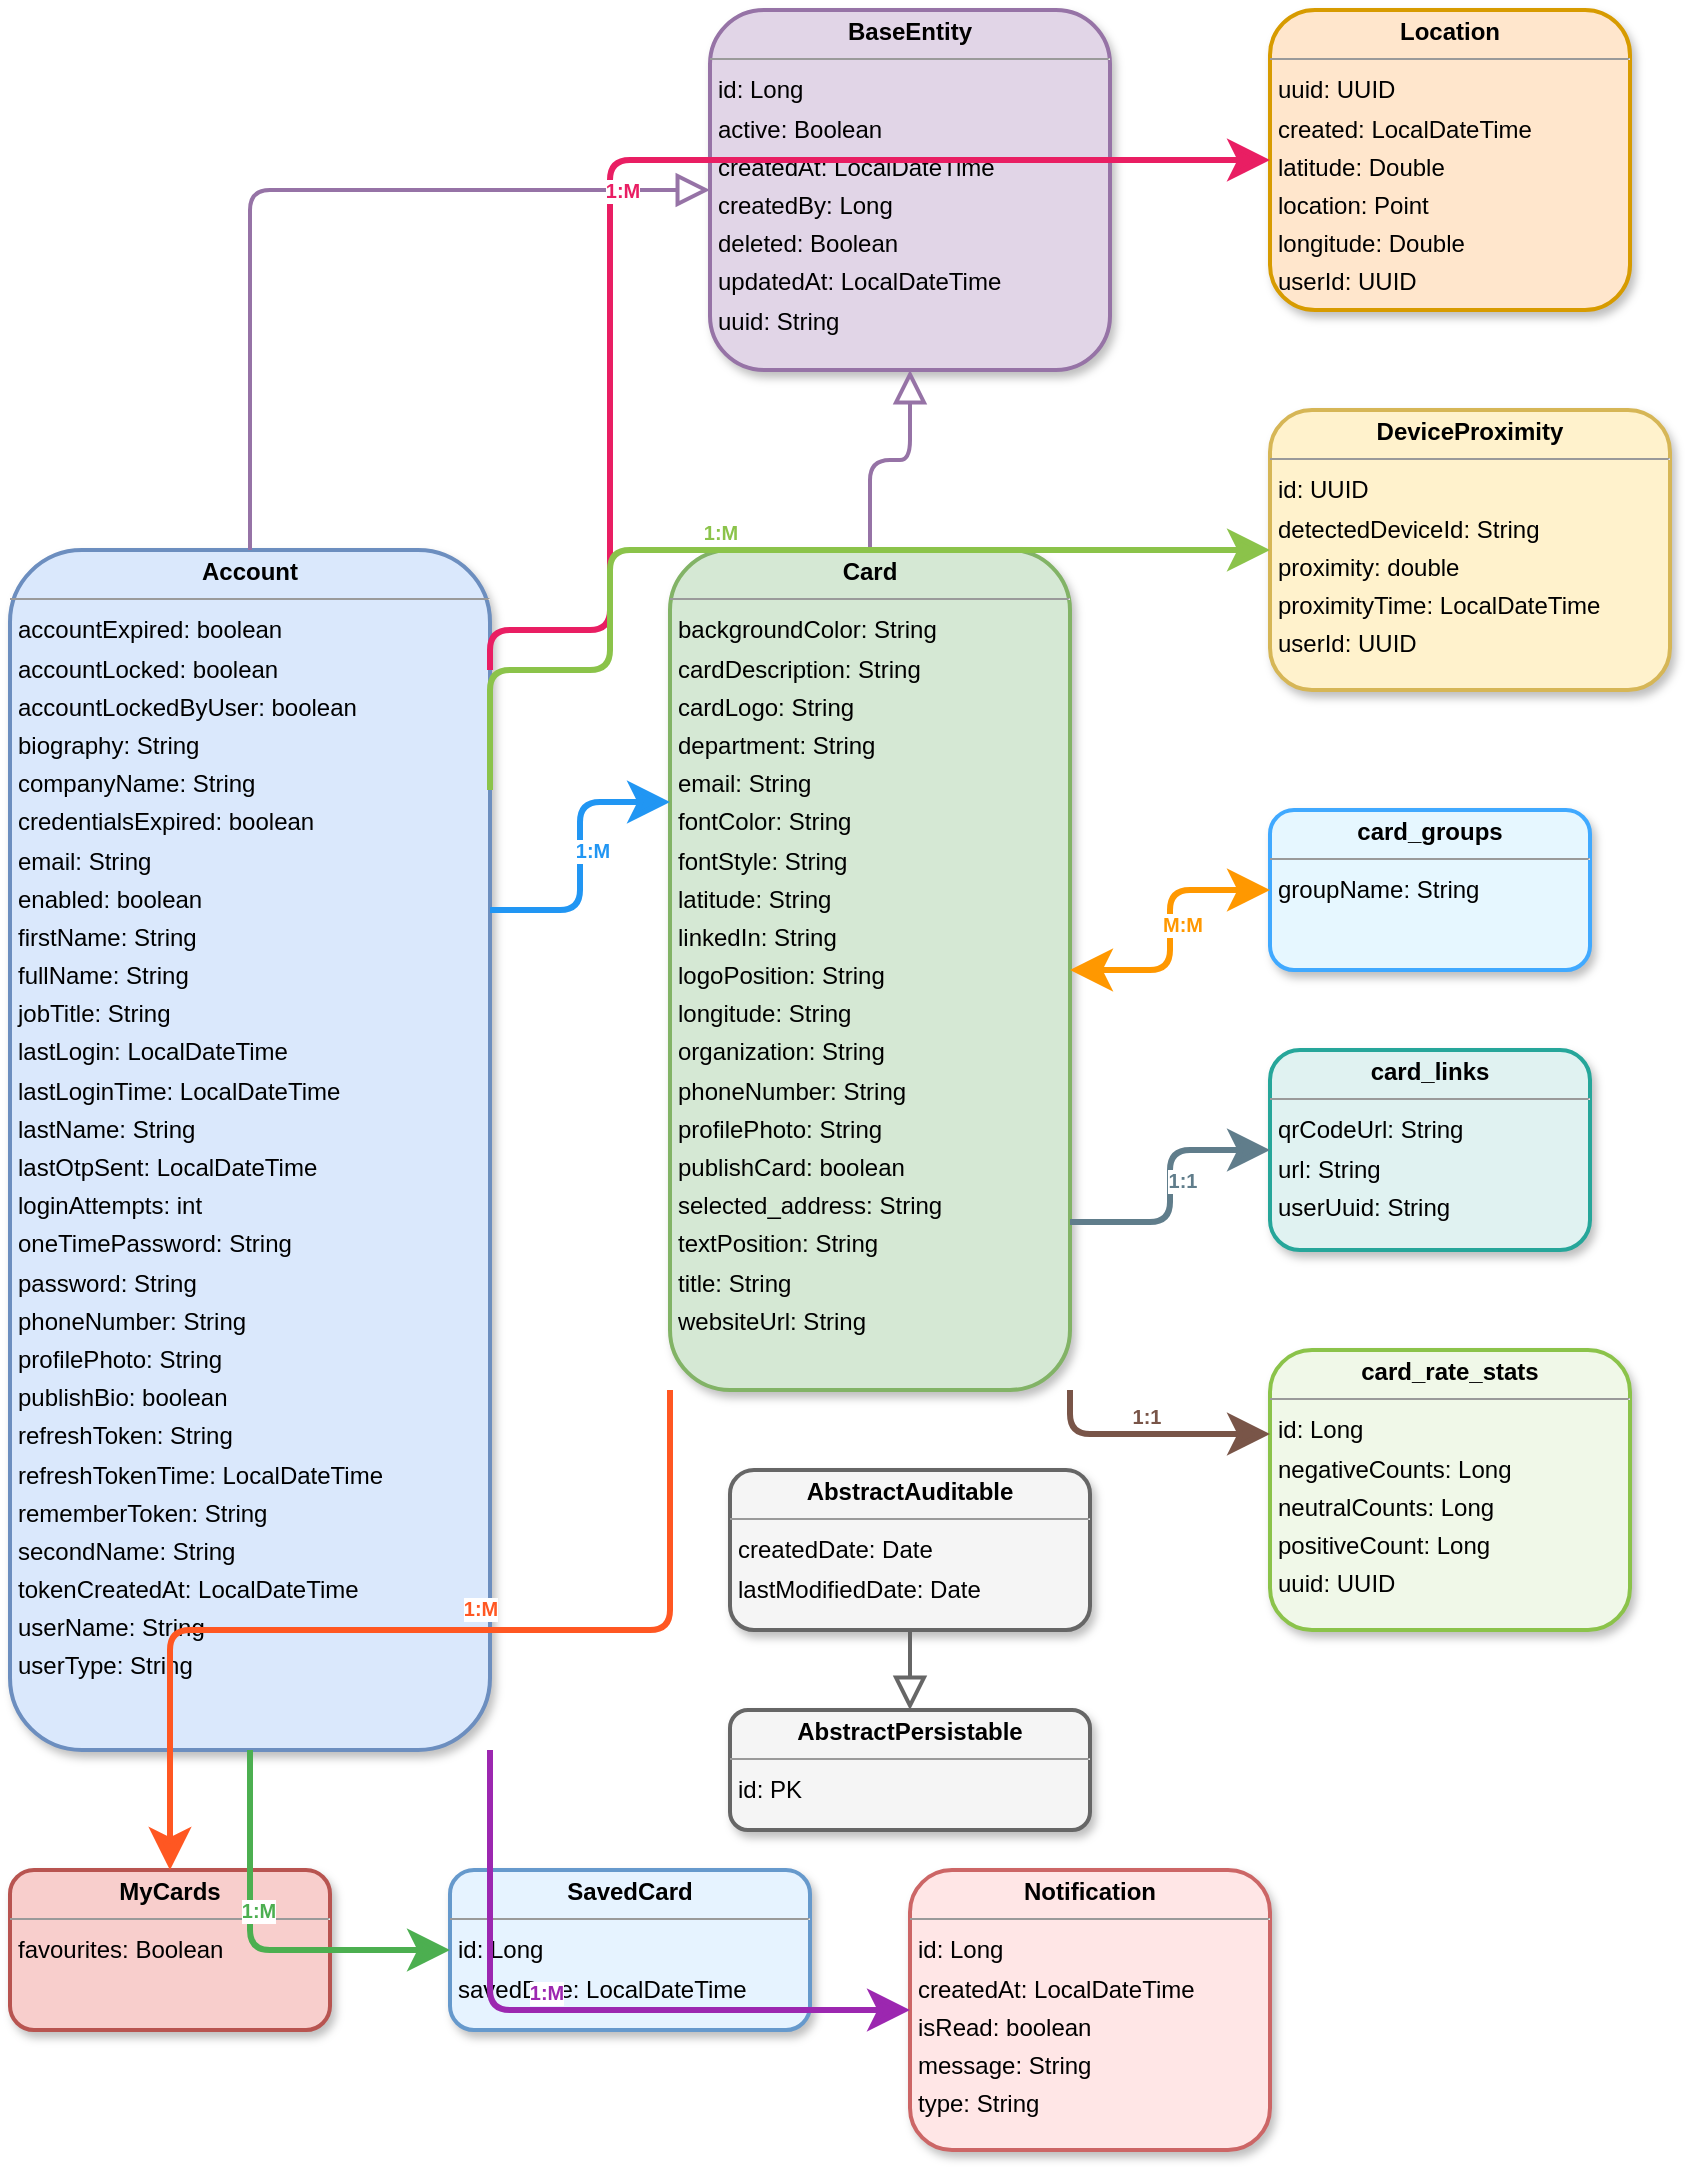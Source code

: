 <mxfile>
    <diagram id="DGs1Are1VR64PZLGCZHP" name="Page-1">
        <mxGraphModel dx="1092" dy="852" grid="1" gridSize="10" guides="1" tooltips="1" connect="1" arrows="1" fold="1" page="0" pageScale="1" pageWidth="850" pageHeight="1100" background="none" math="0" shadow="0">
            <root>
                <mxCell id="0"/>
                <mxCell id="1" parent="0"/>
                <mxCell id="node1" value="&lt;p style=&quot;margin:0px;margin-top:4px;text-align:center;&quot;&gt;&lt;b&gt;BaseEntity&lt;/b&gt;&lt;/p&gt;&lt;hr size=&quot;1&quot;/&gt;&lt;p style=&quot;margin:0 0 0 4px;line-height:1.6;&quot;&gt; id:  Long &lt;br/&gt; active:  Boolean &lt;br/&gt; createdAt:  LocalDateTime &lt;br/&gt; createdBy:  Long &lt;br/&gt; deleted:  Boolean &lt;br/&gt; updatedAt:  LocalDateTime &lt;br/&gt; uuid:  String &lt;/p&gt;" style="verticalAlign=top;align=left;overflow=fill;fontSize=12;fontFamily=Helvetica;html=1;rounded=1;shadow=1;comic=0;labelBackgroundColor=none;strokeWidth=2;fillColor=#E1D5E7;strokeColor=#9673A6;fontColor=#000000;" parent="1" vertex="1">
                    <mxGeometry x="400" y="50" width="200" height="180" as="geometry"/>
                </mxCell>
                <mxCell id="node8" value="&lt;p style=&quot;margin:0px;margin-top:4px;text-align:center;&quot;&gt;&lt;b&gt;Account&lt;/b&gt;&lt;/p&gt;&lt;hr size=&quot;1&quot;/&gt;&lt;p style=&quot;margin:0 0 0 4px;line-height:1.6;&quot;&gt; accountExpired:  boolean &lt;br/&gt; accountLocked:  boolean &lt;br/&gt; accountLockedByUser:  boolean &lt;br/&gt; biography:  String &lt;br/&gt; companyName:  String &lt;br/&gt; credentialsExpired:  boolean &lt;br/&gt; email:  String &lt;br/&gt; enabled:  boolean &lt;br/&gt; firstName:  String &lt;br/&gt; fullName:  String &lt;br/&gt; jobTitle:  String &lt;br/&gt; lastLogin:  LocalDateTime &lt;br/&gt; lastLoginTime:  LocalDateTime &lt;br/&gt; lastName:  String &lt;br/&gt; lastOtpSent:  LocalDateTime &lt;br/&gt; loginAttempts:  int &lt;br/&gt; oneTimePassword:  String &lt;br/&gt; password:  String &lt;br/&gt; phoneNumber:  String &lt;br/&gt; profilePhoto:  String &lt;br/&gt; publishBio:  boolean &lt;br/&gt; refreshToken:  String &lt;br/&gt; refreshTokenTime:  LocalDateTime &lt;br/&gt; rememberToken:  String &lt;br/&gt; secondName:  String &lt;br/&gt; tokenCreatedAt:  LocalDateTime &lt;br/&gt; userName:  String &lt;br/&gt; userType:  String &lt;/p&gt;" style="verticalAlign=top;align=left;overflow=fill;fontSize=12;fontFamily=Helvetica;html=1;rounded=1;shadow=1;comic=0;labelBackgroundColor=none;strokeWidth=2;fillColor=#DAE8FC;strokeColor=#6C8EBF;fontColor=#000000;" parent="1" vertex="1">
                    <mxGeometry x="50" y="320" width="240" height="600" as="geometry"/>
                </mxCell>
                <mxCell id="node12" value="&lt;p style=&quot;margin:0px;margin-top:4px;text-align:center;&quot;&gt;&lt;b&gt;Card&lt;/b&gt;&lt;/p&gt;&lt;hr size=&quot;1&quot;/&gt;&lt;p style=&quot;margin:0 0 0 4px;line-height:1.6;&quot;&gt; backgroundColor:  String &lt;br/&gt; cardDescription:  String &lt;br/&gt; cardLogo:  String &lt;br/&gt; department:  String &lt;br/&gt; email:  String &lt;br/&gt; fontColor:  String &lt;br/&gt; fontStyle:  String &lt;br/&gt; latitude:  String &lt;br/&gt; linkedIn:  String &lt;br/&gt; logoPosition:  String &lt;br/&gt; longitude:  String &lt;br/&gt; organization:  String &lt;br/&gt; phoneNumber:  String &lt;br/&gt; profilePhoto:  String &lt;br/&gt; publishCard:  boolean &lt;br/&gt; selected_address:  String &lt;br/&gt; textPosition:  String &lt;br/&gt; title:  String &lt;br/&gt; websiteUrl:  String &lt;/p&gt;" style="verticalAlign=top;align=left;overflow=fill;fontSize=12;fontFamily=Helvetica;html=1;rounded=1;shadow=1;comic=0;labelBackgroundColor=none;strokeWidth=2;fillColor=#D5E8D4;strokeColor=#82B366;fontColor=#000000;" parent="1" vertex="1">
                    <mxGeometry x="380" y="320" width="200" height="420" as="geometry"/>
                </mxCell>
                <mxCell id="node0" value="&lt;p style=&quot;margin:0px;margin-top:4px;text-align:center;&quot;&gt;&lt;b&gt;Location&lt;/b&gt;&lt;/p&gt;&lt;hr size=&quot;1&quot;/&gt;&lt;p style=&quot;margin:0 0 0 4px;line-height:1.6;&quot;&gt; uuid:  UUID &lt;br/&gt; created:  LocalDateTime &lt;br/&gt; latitude:  Double &lt;br/&gt; location:  Point &lt;br/&gt; longitude:  Double &lt;br/&gt; userId:  UUID &lt;/p&gt;" style="verticalAlign=top;align=left;overflow=fill;fontSize=12;fontFamily=Helvetica;html=1;rounded=1;shadow=1;comic=0;labelBackgroundColor=none;strokeWidth=2;fillColor=#FFE6CC;strokeColor=#D79B00;fontColor=#000000;" parent="1" vertex="1">
                    <mxGeometry x="680" y="50" width="180" height="150" as="geometry"/>
                </mxCell>
                <mxCell id="node6" value="&lt;p style=&quot;margin:0px;margin-top:4px;text-align:center;&quot;&gt;&lt;b&gt;DeviceProximity&lt;/b&gt;&lt;/p&gt;&lt;hr size=&quot;1&quot;/&gt;&lt;p style=&quot;margin:0 0 0 4px;line-height:1.6;&quot;&gt; id:  UUID &lt;br/&gt; detectedDeviceId:  String &lt;br/&gt; proximity:  double &lt;br/&gt; proximityTime:  LocalDateTime &lt;br/&gt; userId:  UUID &lt;/p&gt;" style="verticalAlign=top;align=left;overflow=fill;fontSize=12;fontFamily=Helvetica;html=1;rounded=1;shadow=1;comic=0;labelBackgroundColor=none;strokeWidth=2;fillColor=#FFF2CC;strokeColor=#D6B656;fontColor=#000000;" parent="1" vertex="1">
                    <mxGeometry x="680" y="250" width="200" height="140" as="geometry"/>
                </mxCell>
                <mxCell id="node2" value="&lt;p style=&quot;margin:0px;margin-top:4px;text-align:center;&quot;&gt;&lt;b&gt;MyCards&lt;/b&gt;&lt;/p&gt;&lt;hr size=&quot;1&quot;/&gt;&lt;p style=&quot;margin:0 0 0 4px;line-height:1.6;&quot;&gt; favourites:  Boolean &lt;/p&gt;" style="verticalAlign=top;align=left;overflow=fill;fontSize=12;fontFamily=Helvetica;html=1;rounded=1;shadow=1;comic=0;labelBackgroundColor=none;strokeWidth=2;fillColor=#F8CECC;strokeColor=#B85450;fontColor=#000000;" parent="1" vertex="1">
                    <mxGeometry x="50" y="980" width="160" height="80" as="geometry"/>
                </mxCell>
                <mxCell id="node11" value="&lt;p style=&quot;margin:0px;margin-top:4px;text-align:center;&quot;&gt;&lt;b&gt;SavedCard&lt;/b&gt;&lt;/p&gt;&lt;hr size=&quot;1&quot;/&gt;&lt;p style=&quot;margin:0 0 0 4px;line-height:1.6;&quot;&gt; id:  Long &lt;br/&gt; savedDate:  LocalDateTime &lt;/p&gt;" style="verticalAlign=top;align=left;overflow=fill;fontSize=12;fontFamily=Helvetica;html=1;rounded=1;shadow=1;comic=0;labelBackgroundColor=none;strokeWidth=2;fillColor=#E6F3FF;strokeColor=#6699CC;fontColor=#000000;" parent="1" vertex="1">
                    <mxGeometry x="270" y="980" width="180" height="80" as="geometry"/>
                </mxCell>
                <mxCell id="node7" value="&lt;p style=&quot;margin:0px;margin-top:4px;text-align:center;&quot;&gt;&lt;b&gt;Notification&lt;/b&gt;&lt;/p&gt;&lt;hr size=&quot;1&quot;/&gt;&lt;p style=&quot;margin:0 0 0 4px;line-height:1.6;&quot;&gt; id:  Long &lt;br/&gt; createdAt:  LocalDateTime &lt;br/&gt; isRead:  boolean &lt;br/&gt; message:  String &lt;br/&gt; type:  String &lt;/p&gt;" style="verticalAlign=top;align=left;overflow=fill;fontSize=12;fontFamily=Helvetica;html=1;rounded=1;shadow=1;comic=0;labelBackgroundColor=none;strokeWidth=2;fillColor=#FFE6E6;strokeColor=#CC6666;fontColor=#000000;" parent="1" vertex="1">
                    <mxGeometry x="500" y="980" width="180" height="140" as="geometry"/>
                </mxCell>
                <mxCell id="node10" value="&lt;p style=&quot;margin:0px;margin-top:4px;text-align:center;&quot;&gt;&lt;b&gt;card_groups&lt;/b&gt;&lt;/p&gt;&lt;hr size=&quot;1&quot;/&gt;&lt;p style=&quot;margin:0 0 0 4px;line-height:1.6;&quot;&gt; groupName:  String &lt;/p&gt;" style="verticalAlign=top;align=left;overflow=fill;fontSize=12;fontFamily=Helvetica;html=1;rounded=1;shadow=1;comic=0;labelBackgroundColor=none;strokeWidth=2;fillColor=#E6F7FF;strokeColor=#40A9FF;fontColor=#000000;" parent="1" vertex="1">
                    <mxGeometry x="680" y="450" width="160" height="80" as="geometry"/>
                </mxCell>
                <mxCell id="node3" value="&lt;p style=&quot;margin:0px;margin-top:4px;text-align:center;&quot;&gt;&lt;b&gt;card_links&lt;/b&gt;&lt;/p&gt;&lt;hr size=&quot;1&quot;/&gt;&lt;p style=&quot;margin:0 0 0 4px;line-height:1.6;&quot;&gt; qrCodeUrl:  String &lt;br/&gt; url:  String &lt;br/&gt; userUuid:  String &lt;/p&gt;" style="verticalAlign=top;align=left;overflow=fill;fontSize=12;fontFamily=Helvetica;html=1;rounded=1;shadow=1;comic=0;labelBackgroundColor=none;strokeWidth=2;fillColor=#E0F2F1;strokeColor=#26A69A;fontColor=#000000;" parent="1" vertex="1">
                    <mxGeometry x="680" y="570" width="160" height="100" as="geometry"/>
                </mxCell>
                <mxCell id="node9" value="&lt;p style=&quot;margin:0px;margin-top:4px;text-align:center;&quot;&gt;&lt;b&gt;card_rate_stats&lt;/b&gt;&lt;/p&gt;&lt;hr size=&quot;1&quot;/&gt;&lt;p style=&quot;margin:0 0 0 4px;line-height:1.6;&quot;&gt; id:  Long &lt;br/&gt; negativeCounts:  Long &lt;br/&gt; neutralCounts:  Long &lt;br/&gt; positiveCount:  Long &lt;br/&gt; uuid:  UUID &lt;/p&gt;" style="verticalAlign=top;align=left;overflow=fill;fontSize=12;fontFamily=Helvetica;html=1;rounded=1;shadow=1;comic=0;labelBackgroundColor=none;strokeWidth=2;fillColor=#F0F8E8;strokeColor=#8BC34A;fontColor=#000000;" parent="1" vertex="1">
                    <mxGeometry x="680" y="720" width="180" height="140" as="geometry"/>
                </mxCell>
                <mxCell id="node4" value="&lt;p style=&quot;margin:0px;margin-top:4px;text-align:center;&quot;&gt;&lt;b&gt;AbstractAuditable&lt;/b&gt;&lt;/p&gt;&lt;hr size=&quot;1&quot;/&gt;&lt;p style=&quot;margin:0 0 0 4px;line-height:1.6;&quot;&gt; createdDate:  Date &lt;br/&gt; lastModifiedDate:  Date &lt;/p&gt;" style="verticalAlign=top;align=left;overflow=fill;fontSize=12;fontFamily=Helvetica;html=1;rounded=1;shadow=1;comic=0;labelBackgroundColor=none;strokeWidth=2;fillColor=#F5F5F5;strokeColor=#666666;fontColor=#000000;" parent="1" vertex="1">
                    <mxGeometry x="410" y="780" width="180" height="80" as="geometry"/>
                </mxCell>
                <mxCell id="node5" value="&lt;p style=&quot;margin:0px;margin-top:4px;text-align:center;&quot;&gt;&lt;b&gt;AbstractPersistable&lt;/b&gt;&lt;/p&gt;&lt;hr size=&quot;1&quot;/&gt;&lt;p style=&quot;margin:0 0 0 4px;line-height:1.6;&quot;&gt; id:  PK &lt;/p&gt;" style="verticalAlign=top;align=left;overflow=fill;fontSize=12;fontFamily=Helvetica;html=1;rounded=1;shadow=1;comic=0;labelBackgroundColor=none;strokeWidth=2;fillColor=#F5F5F5;strokeColor=#666666;fontColor=#000000;" parent="1" vertex="1">
                    <mxGeometry x="410" y="900" width="180" height="60" as="geometry"/>
                </mxCell>
                <mxCell id="edge1" style="html=1;rounded=1;edgeStyle=orthogonalEdgeStyle;dashed=0;startArrow=none;endArrow=block;endSize=12;endFill=0;strokeColor=#666666;strokeWidth=2;exitX=0.5;exitY=1;exitDx=0;exitDy=0;entryX=0.5;entryY=0;entryDx=0;entryDy=0;" parent="1" source="node4" target="node5" edge="1">
                    <mxGeometry relative="1" as="geometry"/>
                </mxCell>
                <mxCell id="edge2" style="html=1;rounded=1;edgeStyle=orthogonalEdgeStyle;dashed=0;startArrow=none;endArrow=block;endSize=12;endFill=0;strokeColor=#9673A6;strokeWidth=2;exitX=0.5;exitY=0;exitDx=0;exitDy=0;entryX=0;entryY=0.5;entryDx=0;entryDy=0;" parent="1" source="node8" target="node1" edge="1">
                    <mxGeometry relative="1" as="geometry"/>
                </mxCell>
                <mxCell id="edge3" style="html=1;rounded=1;edgeStyle=orthogonalEdgeStyle;dashed=0;startArrow=none;endArrow=block;endSize=12;endFill=0;strokeColor=#9673A6;strokeWidth=2;exitX=0.5;exitY=0;exitDx=0;exitDy=0;entryX=0.5;entryY=1;entryDx=0;entryDy=0;" parent="1" source="node12" target="node1" edge="1">
                    <mxGeometry relative="1" as="geometry"/>
                </mxCell>
                <mxCell id="edge4" style="html=1;rounded=1;edgeStyle=orthogonalEdgeStyle;dashed=0;startArrow=none;endArrow=classic;endSize=12;strokeColor=#2196F3;strokeWidth=3;exitX=1;exitY=0.3;exitDx=0;exitDy=0;entryX=0;entryY=0.3;entryDx=0;entryDy=0;" parent="1" source="node8" target="node12" edge="1">
                    <mxGeometry relative="1" as="geometry"/>
                </mxCell>
                <mxCell id="edge4_label" value="1:M" style="edgeLabel;html=1;align=center;verticalAlign=middle;resizable=0;points=[];fontSize=10;fontStyle=1;fontColor=#2196F3;" parent="edge4" vertex="1" connectable="0">
                    <mxGeometry x="-0.1" y="-1" relative="1" as="geometry">
                        <mxPoint x="5" y="-10" as="offset"/>
                    </mxGeometry>
                </mxCell>
                <mxCell id="edge5" style="html=1;rounded=1;edgeStyle=orthogonalEdgeStyle;dashed=0;startArrow=none;endArrow=classic;endSize=12;strokeColor=#FF5722;strokeWidth=3;exitX=0;exitY=1;exitDx=0;exitDy=0;entryX=0.5;entryY=0;entryDx=0;entryDy=0;" parent="1" source="node12" target="node2" edge="1">
                    <mxGeometry relative="1" as="geometry"/>
                </mxCell>
                <mxCell id="edge5_label" value="1:M" style="edgeLabel;html=1;align=center;verticalAlign=middle;resizable=0;points=[];fontSize=10;fontStyle=1;fontColor=#FF5722;" parent="edge5" vertex="1" connectable="0">
                    <mxGeometry x="-0.1" y="-1" relative="1" as="geometry">
                        <mxPoint x="5" y="-10" as="offset"/>
                    </mxGeometry>
                </mxCell>
                <mxCell id="edge6" style="html=1;rounded=1;edgeStyle=orthogonalEdgeStyle;dashed=0;startArrow=none;endArrow=classic;endSize=12;strokeColor=#4CAF50;strokeWidth=3;exitX=0.5;exitY=1;exitDx=0;exitDy=0;entryX=0;entryY=0.5;entryDx=0;entryDy=0;" parent="1" source="node8" target="node11" edge="1">
                    <mxGeometry relative="1" as="geometry"/>
                </mxCell>
                <mxCell id="edge6_label" value="1:M" style="edgeLabel;html=1;align=center;verticalAlign=middle;resizable=0;points=[];fontSize=10;fontStyle=1;fontColor=#4CAF50;" parent="edge6" vertex="1" connectable="0">
                    <mxGeometry x="-0.1" y="-1" relative="1" as="geometry">
                        <mxPoint x="5" y="-10" as="offset"/>
                    </mxGeometry>
                </mxCell>
                <mxCell id="edge7" style="html=1;rounded=1;edgeStyle=orthogonalEdgeStyle;dashed=0;startArrow=none;endArrow=classic;endSize=12;strokeColor=#9C27B0;strokeWidth=3;exitX=1;exitY=1;exitDx=0;exitDy=0;entryX=0;entryY=0.5;entryDx=0;entryDy=0;" parent="1" source="node8" target="node7" edge="1">
                    <mxGeometry relative="1" as="geometry"/>
                </mxCell>
                <mxCell id="edge7_label" value="1:M" style="edgeLabel;html=1;align=center;verticalAlign=middle;resizable=0;points=[];fontSize=10;fontStyle=1;fontColor=#9C27B0;" parent="edge7" vertex="1" connectable="0">
                    <mxGeometry x="-0.1" y="-1" relative="1" as="geometry">
                        <mxPoint x="5" y="-10" as="offset"/>
                    </mxGeometry>
                </mxCell>
                <mxCell id="edge8" style="html=1;rounded=1;edgeStyle=orthogonalEdgeStyle;dashed=0;startArrow=classic;startSize=12;endArrow=classic;endSize=12;strokeColor=#FF9800;strokeWidth=3;exitX=1;exitY=0.5;exitDx=0;exitDy=0;entryX=0;entryY=0.5;entryDx=0;entryDy=0;" parent="1" source="node12" target="node10" edge="1">
                    <mxGeometry relative="1" as="geometry"/>
                </mxCell>
                <mxCell id="edge8_label" value="M:M" style="edgeLabel;html=1;align=center;verticalAlign=middle;resizable=0;points=[];fontSize=10;fontStyle=1;fontColor=#FF9800;" parent="edge8" vertex="1" connectable="0">
                    <mxGeometry x="-0.1" y="-1" relative="1" as="geometry">
                        <mxPoint x="5" y="-10" as="offset"/>
                    </mxGeometry>
                </mxCell>
                <mxCell id="edge9" style="html=1;rounded=1;edgeStyle=orthogonalEdgeStyle;dashed=0;startArrow=none;endArrow=classic;endSize=12;strokeColor=#607D8B;strokeWidth=3;exitX=1;exitY=0.8;exitDx=0;exitDy=0;entryX=0;entryY=0.5;entryDx=0;entryDy=0;" parent="1" source="node12" target="node3" edge="1">
                    <mxGeometry relative="1" as="geometry"/>
                </mxCell>
                <mxCell id="edge9_label" value="1:1" style="edgeLabel;html=1;align=center;verticalAlign=middle;resizable=0;points=[];fontSize=10;fontStyle=1;fontColor=#607D8B;" parent="edge9" vertex="1" connectable="0">
                    <mxGeometry x="-0.1" y="-1" relative="1" as="geometry">
                        <mxPoint x="5" y="-10" as="offset"/>
                    </mxGeometry>
                </mxCell>
                <mxCell id="edge10" style="html=1;rounded=1;edgeStyle=orthogonalEdgeStyle;dashed=0;startArrow=none;endArrow=classic;endSize=12;strokeColor=#795548;strokeWidth=3;exitX=1;exitY=1;exitDx=0;exitDy=0;entryX=0;entryY=0.3;entryDx=0;entryDy=0;" parent="1" source="node12" target="node9" edge="1">
                    <mxGeometry relative="1" as="geometry"/>
                </mxCell>
                <mxCell id="edge10_label" value="1:1" style="edgeLabel;html=1;align=center;verticalAlign=middle;resizable=0;points=[];fontSize=10;fontStyle=1;fontColor=#795548;" parent="edge10" vertex="1" connectable="0">
                    <mxGeometry x="-0.1" y="-1" relative="1" as="geometry">
                        <mxPoint x="5" y="-10" as="offset"/>
                    </mxGeometry>
                </mxCell>
                <mxCell id="edge11" style="html=1;rounded=1;edgeStyle=orthogonalEdgeStyle;dashed=0;startArrow=none;endArrow=classic;endSize=12;strokeColor=#E91E63;strokeWidth=3;exitX=1;exitY=0.1;exitDx=0;exitDy=0;entryX=0;entryY=0.5;entryDx=0;entryDy=0;" parent="1" source="node8" target="node0" edge="1">
                    <mxGeometry relative="1" as="geometry">
                        <Array as="points">
                            <mxPoint x="350" y="360"/>
                            <mxPoint x="350" y="125"/>
                        </Array>
                    </mxGeometry>
                </mxCell>
                <mxCell id="edge11_label" value="1:M" style="edgeLabel;html=1;align=center;verticalAlign=middle;resizable=0;points=[];fontSize=10;fontStyle=1;fontColor=#E91E63;" parent="edge11" vertex="1" connectable="0">
                    <mxGeometry x="-0.1" y="-1" relative="1" as="geometry">
                        <mxPoint x="5" y="-10" as="offset"/>
                    </mxGeometry>
                </mxCell>
                <mxCell id="edge12" style="html=1;rounded=1;edgeStyle=orthogonalEdgeStyle;dashed=0;startArrow=none;endArrow=classic;endSize=12;strokeColor=#8BC34A;strokeWidth=3;exitX=1;exitY=0.2;exitDx=0;exitDy=0;entryX=0;entryY=0.5;entryDx=0;entryDy=0;" parent="1" source="node8" target="node6" edge="1">
                    <mxGeometry relative="1" as="geometry">
                        <Array as="points">
                            <mxPoint x="350" y="380"/>
                            <mxPoint x="350" y="320"/>
                        </Array>
                    </mxGeometry>
                </mxCell>
                <mxCell id="edge12_label" value="1:M" style="edgeLabel;html=1;align=center;verticalAlign=middle;resizable=0;points=[];fontSize=10;fontStyle=1;fontColor=#8BC34A;" parent="edge12" vertex="1" connectable="0">
                    <mxGeometry x="-0.1" y="-1" relative="1" as="geometry">
                        <mxPoint x="5" y="-10" as="offset"/>
                    </mxGeometry>
                </mxCell>
            </root>
        </mxGraphModel>
    </diagram>
</mxfile>